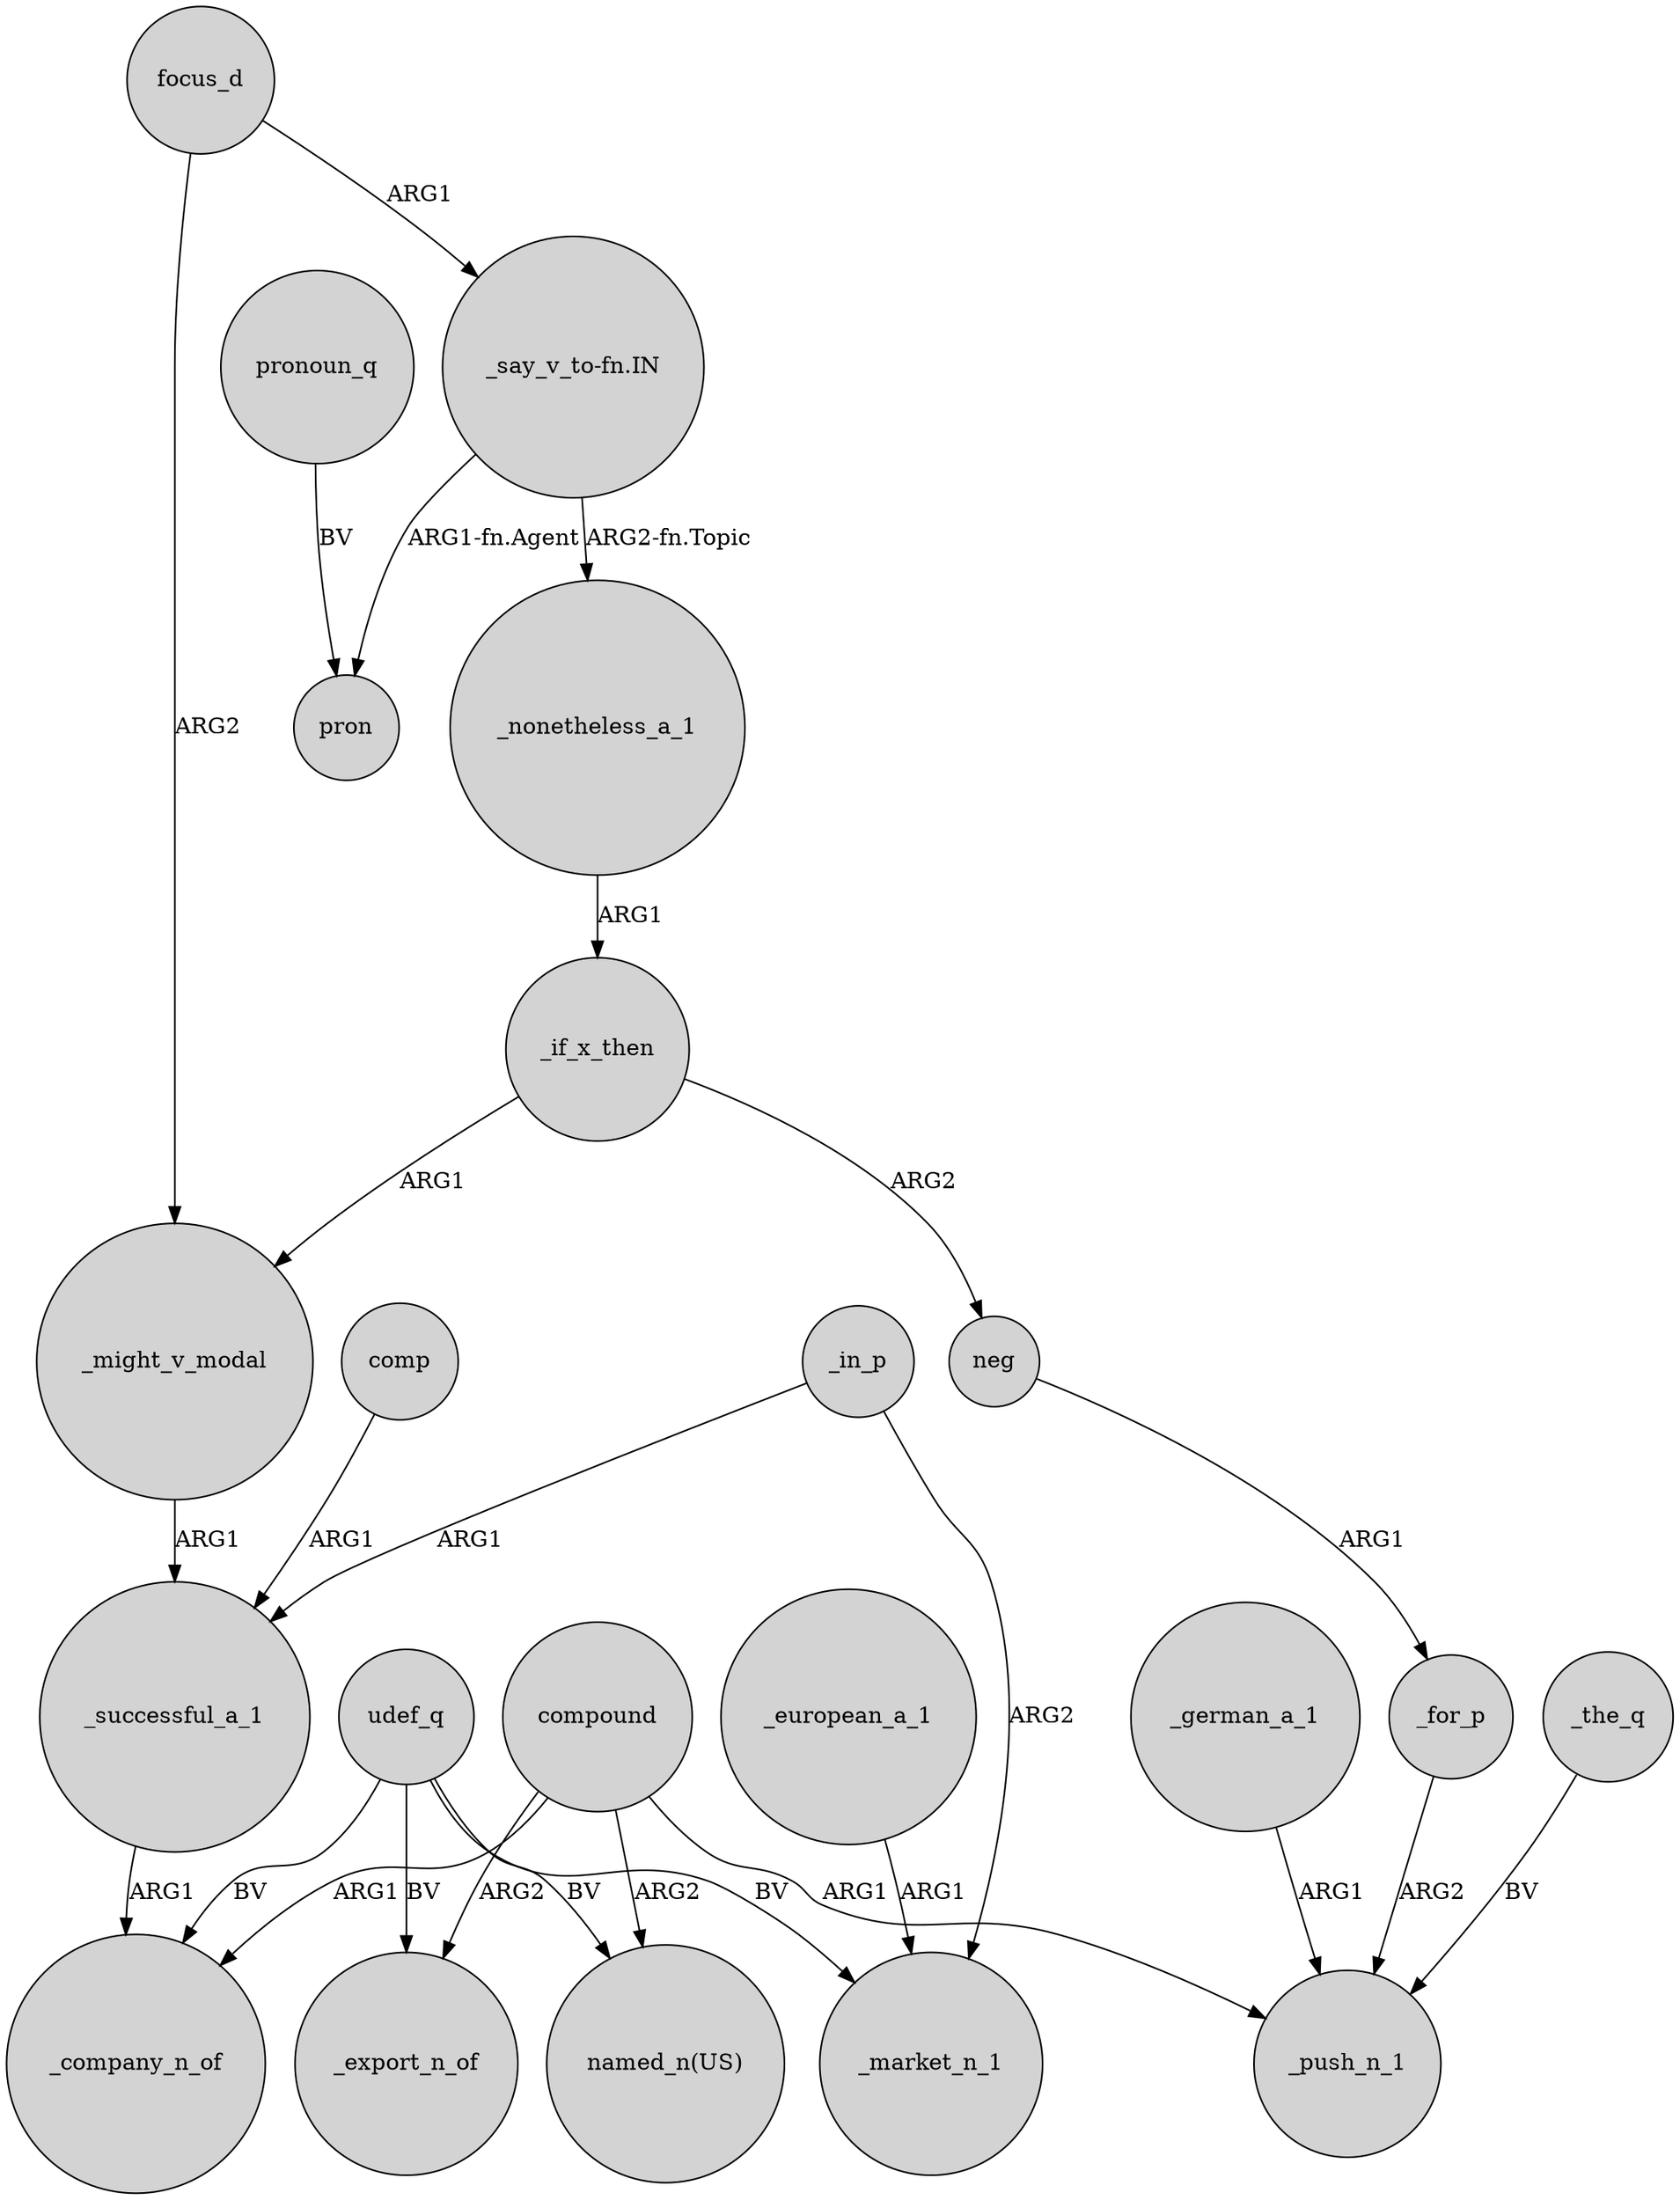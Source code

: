 digraph {
	node [shape=circle style=filled]
	compound -> _export_n_of [label=ARG2]
	udef_q -> "named_n(US)" [label=BV]
	_for_p -> _push_n_1 [label=ARG2]
	_might_v_modal -> _successful_a_1 [label=ARG1]
	comp -> _successful_a_1 [label=ARG1]
	udef_q -> _market_n_1 [label=BV]
	compound -> "named_n(US)" [label=ARG2]
	_if_x_then -> _might_v_modal [label=ARG1]
	_if_x_then -> neg [label=ARG2]
	compound -> _company_n_of [label=ARG1]
	pronoun_q -> pron [label=BV]
	_successful_a_1 -> _company_n_of [label=ARG1]
	_in_p -> _successful_a_1 [label=ARG1]
	"_say_v_to-fn.IN" -> _nonetheless_a_1 [label="ARG2-fn.Topic"]
	_the_q -> _push_n_1 [label=BV]
	_nonetheless_a_1 -> _if_x_then [label=ARG1]
	udef_q -> _export_n_of [label=BV]
	"_say_v_to-fn.IN" -> pron [label="ARG1-fn.Agent"]
	_german_a_1 -> _push_n_1 [label=ARG1]
	_in_p -> _market_n_1 [label=ARG2]
	compound -> _push_n_1 [label=ARG1]
	_european_a_1 -> _market_n_1 [label=ARG1]
	focus_d -> _might_v_modal [label=ARG2]
	udef_q -> _company_n_of [label=BV]
	neg -> _for_p [label=ARG1]
	focus_d -> "_say_v_to-fn.IN" [label=ARG1]
}
